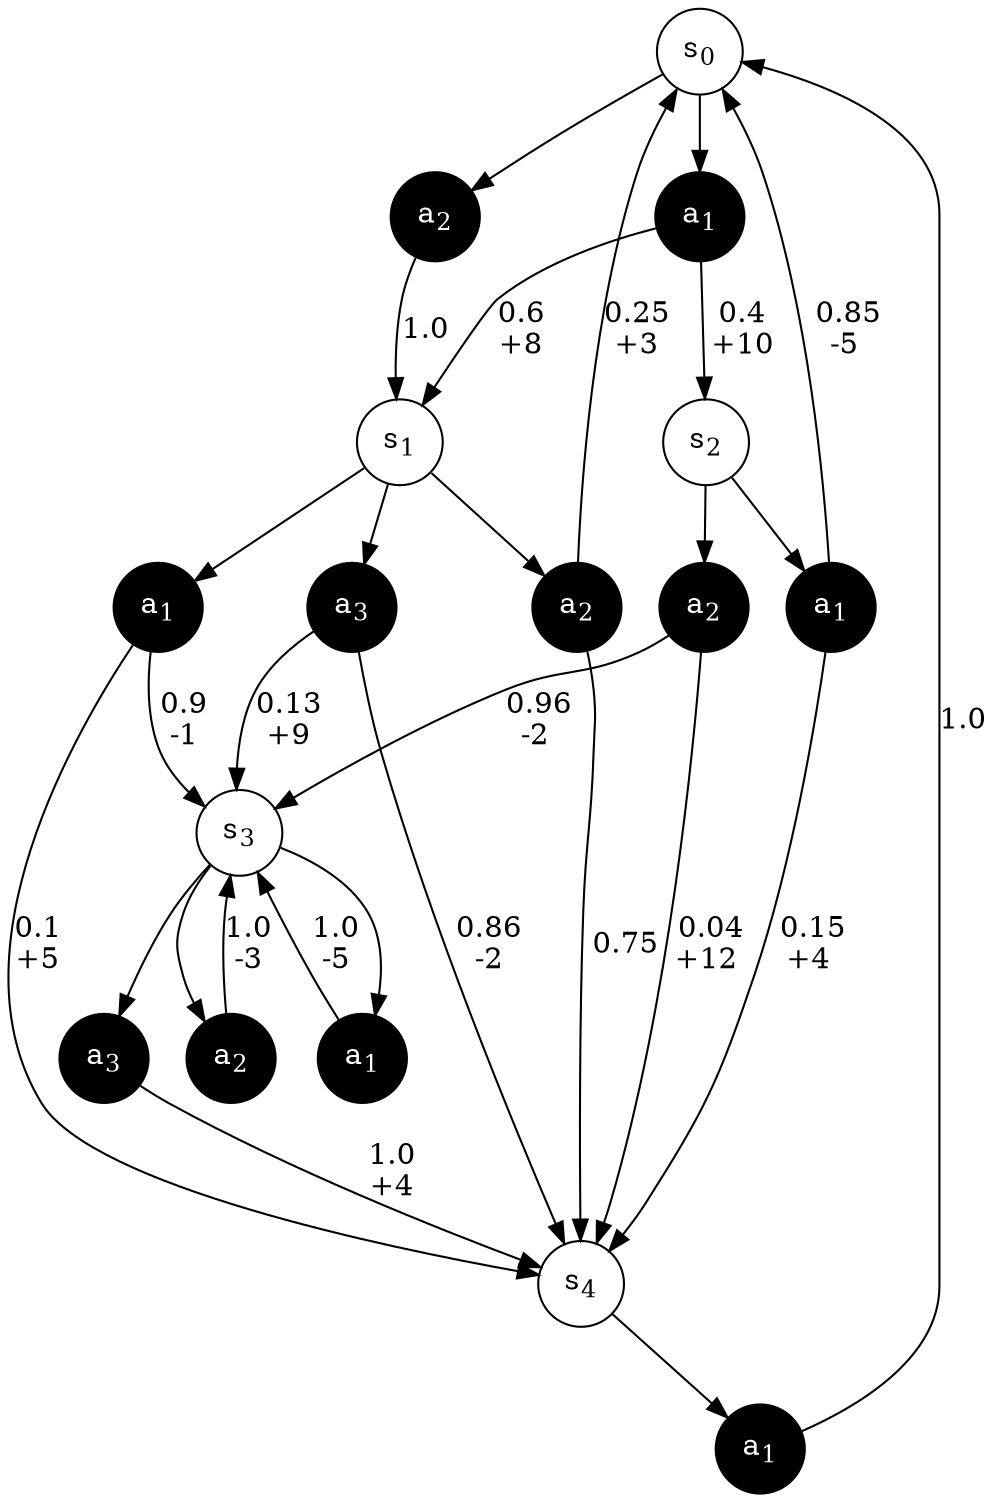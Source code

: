 digraph mdp {
    graph [dpi=300]

    s0 [label=<s<sub>0</sub>>, shape="circle"]
    s1 [label=<s<sub>1</sub>>, shape="circle"]
    s2 [label=<s<sub>2</sub>>, shape="circle"]
    s3 [label=<s<sub>3</sub>>, shape="circle"]
    s4 [label=<s<sub>4</sub>>, shape="circle"]

    s0_a1 [label=<a<sub>1</sub>>, shape="circle", style="filled", fillcolor="black", fontcolor="white"]
    s0_a2 [label=<a<sub>2</sub>>, shape="circle", style="filled", fillcolor="black", fontcolor="white"]
    s1_a1 [label=<a<sub>1</sub>>, shape="circle", style="filled", fillcolor="black", fontcolor="white"]
    s1_a2 [label=<a<sub>2</sub>>, shape="circle", style="filled", fillcolor="black", fontcolor="white"]
    s1_a3 [label=<a<sub>3</sub>>, shape="circle", style="filled", fillcolor="black", fontcolor="white"]
    s2_a1 [label=<a<sub>1</sub>>, shape="circle", style="filled", fillcolor="black", fontcolor="white"]
    s2_a2 [label=<a<sub>2</sub>>, shape="circle", style="filled", fillcolor="black", fontcolor="white"]
    s3_a1 [label=<a<sub>1</sub>>, shape="circle", style="filled", fillcolor="black", fontcolor="white"]
    s3_a2 [label=<a<sub>2</sub>>, shape="circle", style="filled", fillcolor="black", fontcolor="white"]
    s3_a3 [label=<a<sub>3</sub>>, shape="circle", style="filled", fillcolor="black", fontcolor="white"]
    s4_a1 [label=<a<sub>1</sub>>, shape="circle", style="filled", fillcolor="black", fontcolor="white"]
    
    s0 -> s0_a1 [label=""]
    s0 -> s0_a2 [label=""]    
    s1 -> s1_a1 [label=""]
    s1 -> s1_a2 [label=""]
    s1 -> s1_a3 [label=""]
    s2 -> s2_a1 [label=""]
    s2 -> s2_a2 [label=""]
    s3 -> s3_a1 [label=""]
    s3 -> s3_a2 [label=""]
    s3 -> s3_a3 [label=""]
    s4 -> s4_a1 [label=""]
    
    s0_a1 -> s1 [label="0.6\n+8"]
    s0_a1 -> s2 [label=" 0.4\n +10"]
    s0_a2 -> s1 [label="1.0"]
    s1_a1 -> s3 [label="0.9\n-1"]
    s1_a1 -> s4 [label="0.1\n+5"]
    s1_a2 -> s4 [label=" 0.75"]
    s1_a2 -> s0 [label="0.25\n+3"]
    s1_a3 -> s3 [label="0.13\n+9"]
    s1_a3 -> s4 [label="0.86\n-2"]
    s2_a1 -> s0 [label=" 0.85\n-5"]
    s2_a1 -> s4 [label=" 0.15\n+4"]
    s2_a2 -> s3 [label="0.96           \n-2            "]
    s2_a2 -> s4 [label=" 0.04\n+12"]
    s3_a1 -> s3 [label="1.0\n-5"]
    s3_a2 -> s3 [label="1.0\n-3"]
    s3_a3 -> s4 [label="1.0\n+4"]
    s4_a1 -> s0 [label="1.0"]

























}